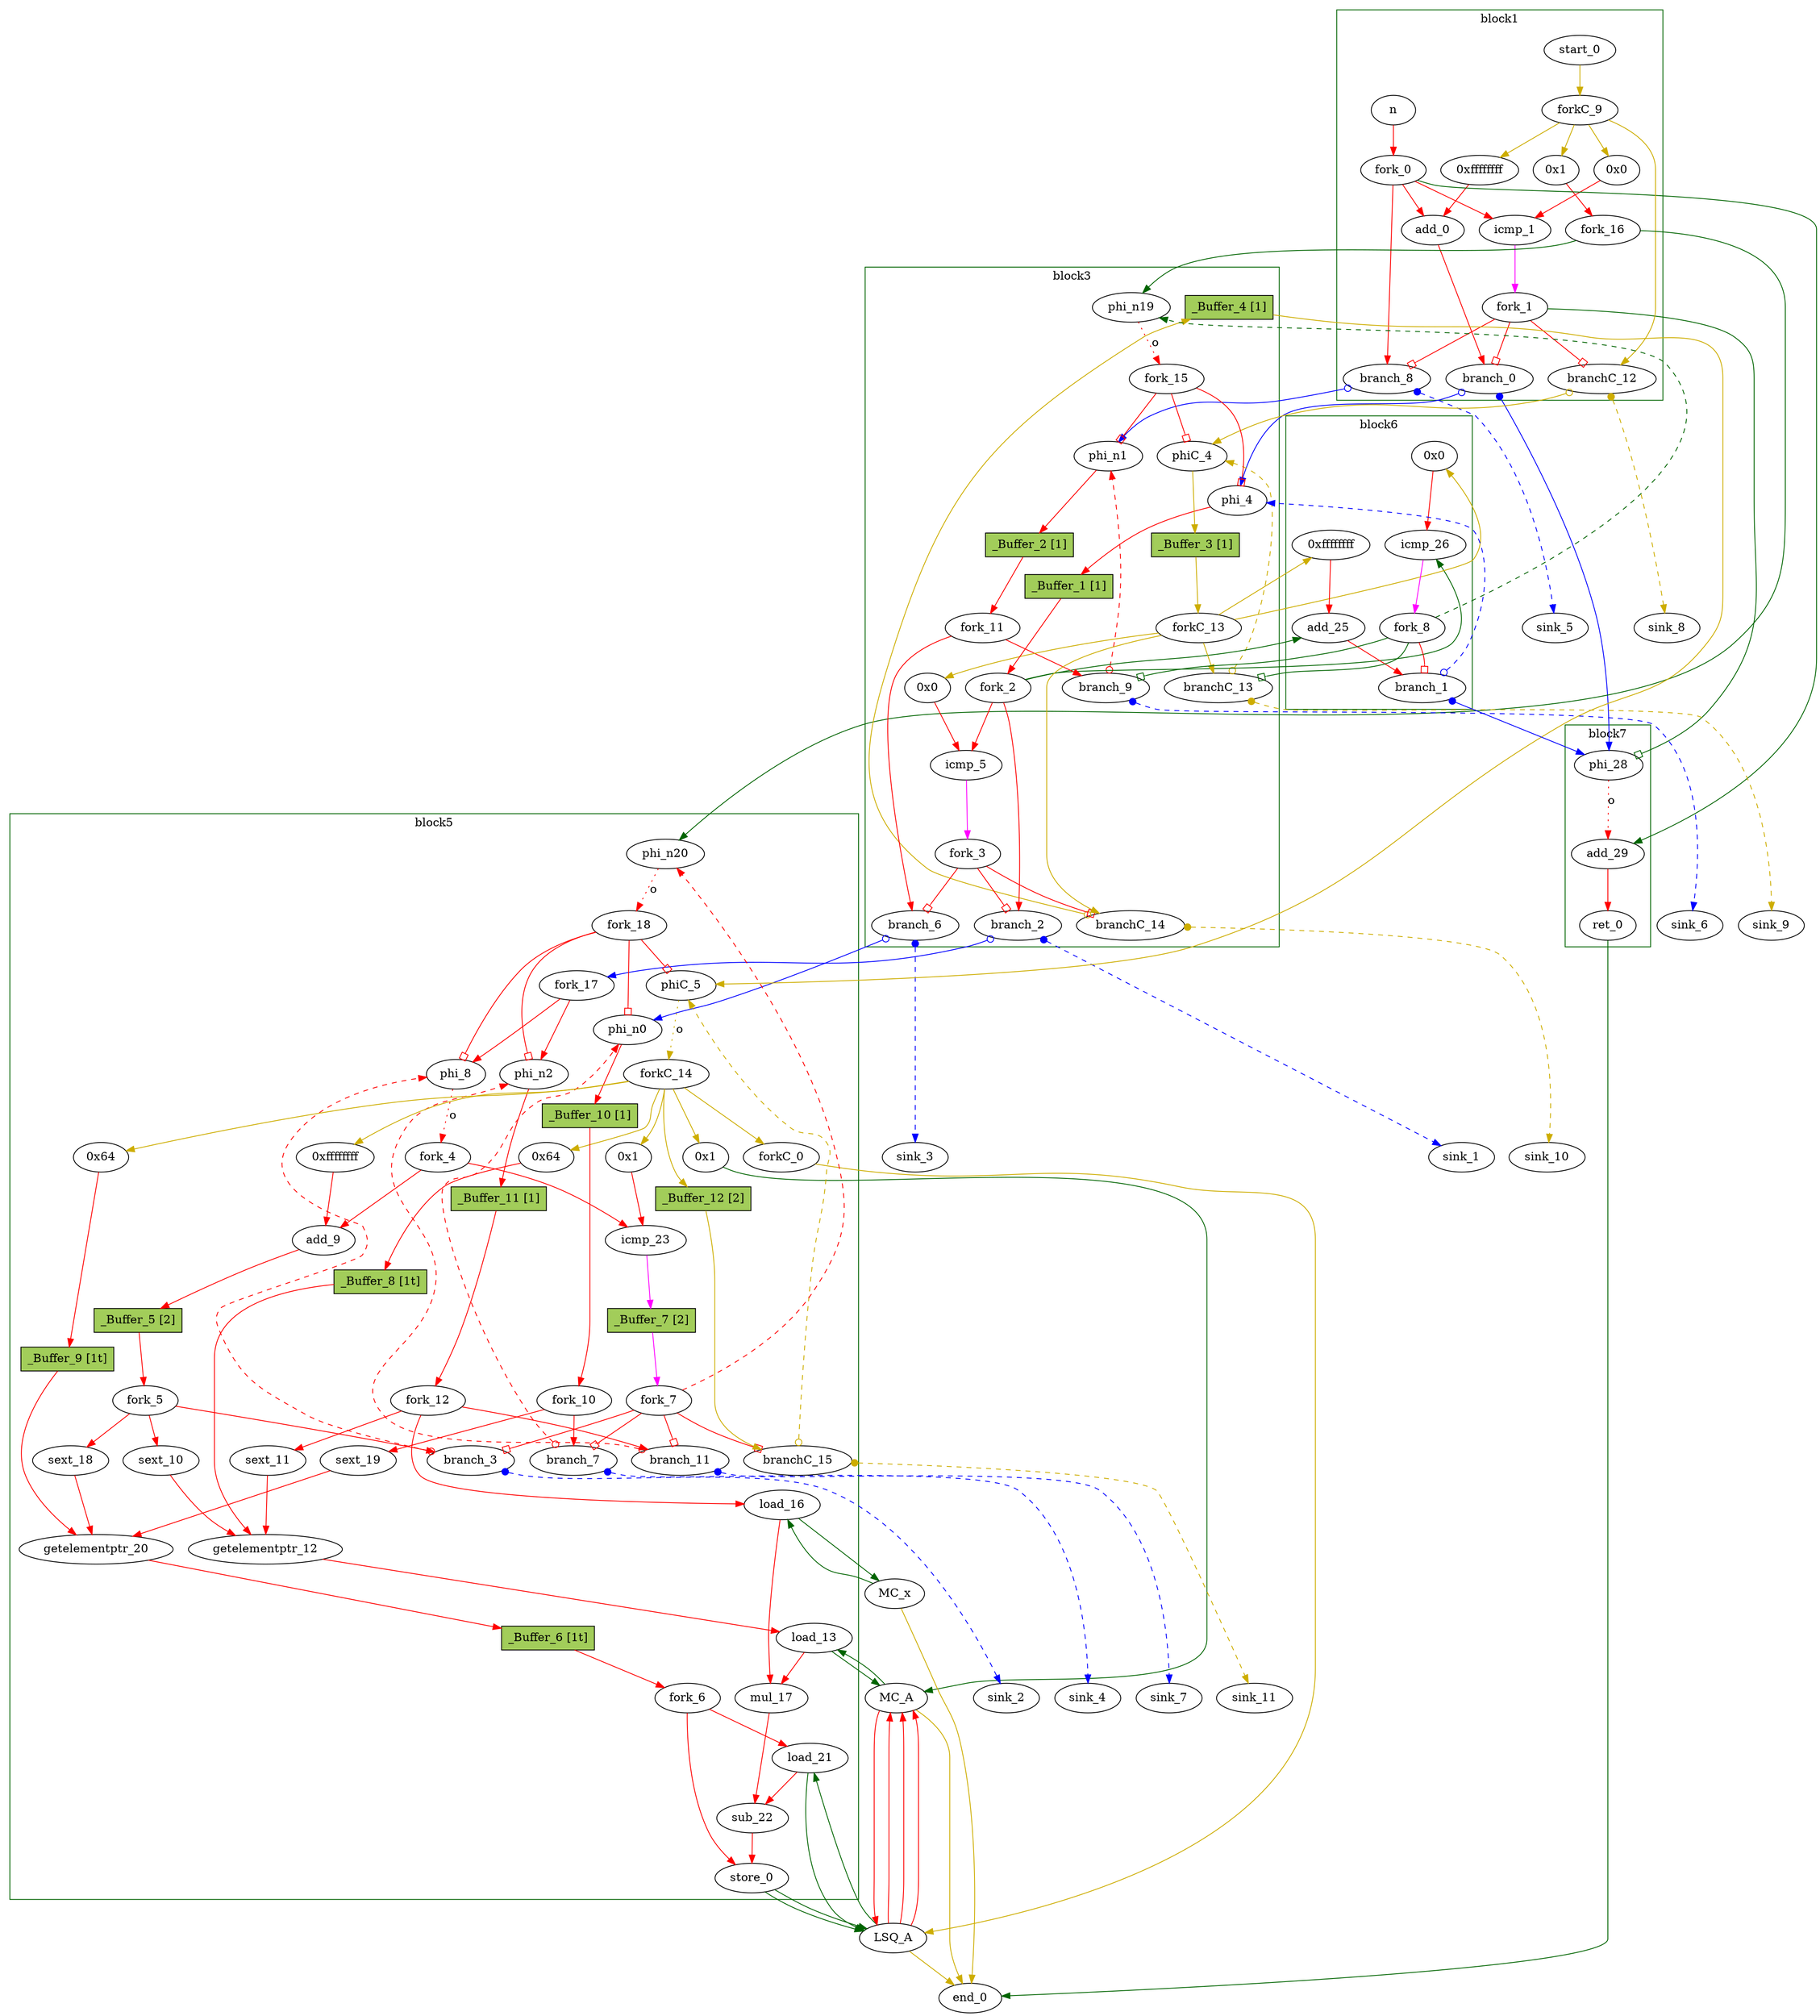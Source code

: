 // Number of blocks: 104
// Number of channels: 174
Digraph G {

  // Blocks
subgraph cluster_1 {
color = "darkgreen"
label = "block1"
  n [type=Entry, in="in1:32", out="out1:32", bbID = 1,  shape=oval];
  cst_0 [type=Constant, in="in1:32", out="out1:32", bbID = 1, value="0xffffffff", label="0xffffffff",  shape=oval];
  add_0 [type=Operator, in="in1:32 in2:32", out="out1:32", op = "add_op", delay=1.693, bbID = 1,  shape=oval];
  cst_1 [type=Constant, in="in1:32", out="out1:32", bbID = 1, value="0x0", label="0x0",  shape=oval];
  icmp_1 [type=Operator, in="in1:32 in2:32", out="out1:1", op = "icmp_sgt_op", delay=1.53, bbID = 1,  shape=oval];
  start_0 [type=Entry, in="in1:0", out="out1:0", bbID = 1,  shape=oval];
  branch_0 [type=Branch, in="in1:32 in2?:1*i", out="out1+:32 out2-:32", bbID = 1,  shape=oval];
  cst_10 [type=Constant, in="in1:32", out="out1:32", bbID = 1, value="0x1", label="0x1",  shape=oval];
  branch_8 [type=Branch, in="in1:32 in2?:1*i", out="out1+:32 out2-:32", bbID = 1,  shape=oval];
  branchC_12 [type=Branch, in="in1:0 in2?:1*i", out="out1+:0 out2-:0", bbID = 1,  shape=oval];
  fork_0 [type=Fork, in="in1:32", out="out1:32 out2:32 out3:32 out4:32", bbID = 1,  shape=oval];
  fork_1 [type=Fork, in="in1:32", out="out1:32 out2:32 out3:32 out4:32", bbID = 1,  shape=oval];
  forkC_9 [type=Fork, in="in1:0", out="out1:0 out2:0 out3:0 out4:0", bbID = 1,  shape=oval];
  fork_16 [type=Fork, in="in1:32", out="out1:32 out2:32", bbID = 1,  shape=oval];
}
subgraph cluster_2 {
color = "darkgreen"
label = "block2"
}
subgraph cluster_3 {
color = "darkgreen"
label = "block3"
  phi_4 [type=Mux, in="in1?:1 in2:32 in3:32", out="out1:32", delay=0.366, bbID = 3,  shape=oval];
  cst_2 [type=Constant, in="in1:32", out="out1:32", bbID = 3, value="0x0", label="0x0",  shape=oval];
  icmp_5 [type=Operator, in="in1:32 in2:32", out="out1:1", op = "icmp_sgt_op", delay=1.53, bbID = 3,  shape=oval];
  phi_n1 [type=Mux, in="in1?:1 in2:32 in3:32", out="out1:32", delay=0.366, bbID = 3,  shape=oval];
  phiC_4 [type=Mux, in="in1?:1 in2:0 in3:0", out="out1:0", delay=0.166, bbID = 3,  shape=oval];
  phi_n19 [type=Merge, in="in1:32 in2:32*i", out="out1:32", delay=0.366, bbID = 3,  shape=oval];
  branch_2 [type=Branch, in="in1:32 in2?:1*i", out="out1+:32 out2-:32", bbID = 3,  shape=oval];
  branch_6 [type=Branch, in="in1:32 in2?:1*i", out="out1+:32 out2-:32", bbID = 3,  shape=oval];
  branch_9 [type=Branch, in="in1:32 in2?:1*i", out="out1+:32 out2-:32", bbID = 3,  shape=oval];
  branchC_13 [type=Branch, in="in1:0 in2?:1*i", out="out1+:0 out2-:0", bbID = 3,  shape=oval];
  branchC_14 [type=Branch, in="in1:0 in2?:1*i", out="out1+:0 out2-:0", bbID = 3,  shape=oval];
  fork_2 [type=Fork, in="in1:32", out="out1:32 out2:32 out3:32 out4:32", bbID = 3,  shape=oval];
  fork_3 [type=Fork, in="in1:32", out="out1:32 out2:32 out3:32", bbID = 3,  shape=oval];
  fork_11 [type=Fork, in="in1:32", out="out1:32 out2:32", bbID = 3,  shape=oval];
  forkC_13 [type=Fork, in="in1:0", out="out1:0 out2:0 out3:0 out4:0 out5:0", bbID = 3,  shape=oval];
  fork_15 [type=Fork, in="in1:32", out="out1:32 out2:32 out3:32", bbID = 3,  shape=oval];
  _Buffer_1 [type=Buffer, in="in1:32", out="out1:32", bbID = 3, slots=1, transparent=false, label="_Buffer_1 [1]",  shape=box, style=filled, fillcolor=darkolivegreen3, height = 0.4];
  _Buffer_2 [type=Buffer, in="in1:32", out="out1:32", bbID = 3, slots=1, transparent=false, label="_Buffer_2 [1]",  shape=box, style=filled, fillcolor=darkolivegreen3, height = 0.4];
  _Buffer_3 [type=Buffer, in="in1:0", out="out1:0", bbID = 3, slots=1, transparent=false, label="_Buffer_3 [1]",  shape=box, style=filled, fillcolor=darkolivegreen3, height = 0.4];
  _Buffer_4 [type=Buffer, in="in1:0", out="out1:0", bbID = 3, slots=1, transparent=false, label="_Buffer_4 [1]",  shape=box, style=filled, fillcolor=darkolivegreen3, height = 0.4];
}
subgraph cluster_4 {
color = "darkgreen"
label = "block4"
}
subgraph cluster_5 {
color = "darkgreen"
label = "block5"
  phi_8 [type=Mux, in="in1?:1 in2:32 in3:32", out="out1:32", delay=0.366, bbID = 5,  shape=oval];
  cst_3 [type=Constant, in="in1:32", out="out1:32", bbID = 5, value="0xffffffff", label="0xffffffff",  shape=oval];
  add_9 [type=Operator, in="in1:32 in2:32", out="out1:32", op = "add_op", delay=1.693, bbID = 5,  shape=oval];
  sext_10 [type=Operator, in="in1:32", out="out1:32", op = "sext_op", bbID = 5, retimingDiff=1,  shape=oval];
  sext_11 [type=Operator, in="in1:32", out="out1:32", op = "sext_op", bbID = 5, retimingDiff=1,  shape=oval];
  getelementptr_12 [type=Operator, in="in1:32 in2:32 in3:32", out="out1:32", op = "getelementptr_op", delay=2.966, constants=1, bbID = 5, retimingDiff=1,  shape=oval];
  load_13 [type=Operator, in="in1:32 in2:32", out="out1:32 out2:32", op = "mc_load_op", latency=2, bbID = 5, portID = 0, offset = 0, retimingDiff=2,  shape=oval];
  load_16 [type=Operator, in="in1:32 in2:32", out="out1:32 out2:32", op = "mc_load_op", latency=2, bbID = 5, portID = 0, offset = 0, retimingDiff=2,  shape=oval];
  mul_17 [type=Operator, in="in1:32 in2:32", out="out1:32", op = "mul_op", latency=4, bbID = 5, retimingDiff=4,  shape=oval];
  sext_18 [type=Operator, in="in1:32", out="out1:32", op = "sext_op", bbID = 5, retimingDiff=1,  shape=oval];
  sext_19 [type=Operator, in="in1:32", out="out1:32", op = "sext_op", bbID = 5, retimingDiff=1,  shape=oval];
  getelementptr_20 [type=Operator, in="in1:32 in2:32 in3:32", out="out1:32", op = "getelementptr_op", delay=2.966, constants=1, bbID = 5, retimingDiff=1,  shape=oval];
  load_21 [type=Operator, in="in1:32 in2:32", out="out1:32 out2:32", op = "lsq_load_op", latency=5, bbID = 5, portID = 0, offset = 0, retimingDiff=5,  shape=oval];
  sub_22 [type=Operator, in="in1:32 in2:32", out="out1:32", op = "sub_op", delay=1.693, bbID = 5, retimingDiff=7,  shape=oval];
  store_0 [type=Operator, in="in1:32 in2:32", out="out1:32 out2:32", op = "lsq_store_op", bbID = 5, portID = 0, offset = 1,  shape=oval];
  cst_4 [type=Constant, in="in1:32", out="out1:32", bbID = 5, value="0x1", label="0x1",  shape=oval];
  icmp_23 [type=Operator, in="in1:32 in2:32", out="out1:1", op = "icmp_sgt_op", delay=1.53, bbID = 5,  shape=oval];
  cst_7 [type=Constant, in="in1:32", out="out1:32", bbID = 5, value="0x64", label="0x64",  shape=oval];
  cst_8 [type=Constant, in="in1:32", out="out1:32", bbID = 5, value="0x64", label="0x64",  shape=oval];
  cst_9 [type=Constant, in="in1:32", out="out1:32", bbID = 5, value="0x1", label="0x1",  shape=oval];
  forkC_0 [type=Fork, in="in1:0", out="out1:0", bbID = 5,  shape=oval];
  phi_n0 [type=Mux, in="in1?:1 in2:32 in3:32", out="out1:32", delay=0.366, bbID = 5,  shape=oval];
  phi_n2 [type=Mux, in="in1?:1 in2:32 in3:32", out="out1:32", delay=0.366, bbID = 5,  shape=oval];
  phiC_5 [type=Mux, in="in1?:1 in2:0 in3:0", out="out1:0", delay=0.166, bbID = 5,  shape=oval];
  branch_3 [type=Branch, in="in1:32 in2?:1*i", out="out1+:32 out2-:32", bbID = 5, retimingDiff=1,  shape=oval];
  phi_n20 [type=Merge, in="in1:32 in2:32*i", out="out1:32", delay=0.366, bbID = 5,  shape=oval];
  branch_7 [type=Branch, in="in1:32 in2?:1*i", out="out1+:32 out2-:32", bbID = 5, retimingDiff=1,  shape=oval];
  branch_11 [type=Branch, in="in1:32 in2?:1*i", out="out1+:32 out2-:32", bbID = 5, retimingDiff=1,  shape=oval];
  branchC_15 [type=Branch, in="in1:0 in2?:1*i", out="out1+:0 out2-:0", bbID = 5, retimingDiff=1,  shape=oval];
  fork_17 [type=Fork, in="in1:32", out="out1:32 out2:32", bbID = 5,  shape=oval];
  fork_4 [type=Fork, in="in1:32", out="out1:32 out2:32", bbID = 5,  shape=oval];
  fork_5 [type=Fork, in="in1:32", out="out1:32 out2:32 out3:32", bbID = 5, retimingDiff=1,  shape=oval];
  fork_6 [type=Fork, in="in1:32", out="out1:32 out2:32", bbID = 5, retimingDiff=2,  shape=oval];
  fork_7 [type=Fork, in="in1:32", out="out1:32 out2:32 out3:32 out4:32 out5:32", bbID = 5, retimingDiff=1,  shape=oval];
  fork_10 [type=Fork, in="in1:32", out="out1:32 out2:32", bbID = 5, retimingDiff=1,  shape=oval];
  fork_12 [type=Fork, in="in1:32", out="out1:32 out2:32 out3:32", bbID = 5, retimingDiff=1,  shape=oval];
  forkC_14 [type=Fork, in="in1:0", out="out1:0 out2:0 out3:0 out4:0 out5:0 out6:0 out7:0", bbID = 5,  shape=oval];
  fork_18 [type=Fork, in="in1:32", out="out1:32 out2:32 out3:32 out4:32", bbID = 5,  shape=oval];
  _Buffer_5 [type=Buffer, in="in1:32", out="out1:32", bbID = 5, slots=2, transparent=false, label="_Buffer_5 [2]",  shape=box, style=filled, fillcolor=darkolivegreen3, height = 0.4];
  _Buffer_6 [type=Buffer, in="in1:32", out="out1:32", bbID = 5, slots=1, transparent=true, label="_Buffer_6 [1t]",  shape=box, style=filled, fillcolor=darkolivegreen3, height = 0.4];
  _Buffer_7 [type=Buffer, in="in1:1", out="out1:1", bbID = 5, slots=2, transparent=false, label="_Buffer_7 [2]",  shape=box, style=filled, fillcolor=darkolivegreen3, height = 0.4];
  _Buffer_8 [type=Buffer, in="in1:32", out="out1:32", bbID = 5, slots=1, transparent=true, label="_Buffer_8 [1t]",  shape=box, style=filled, fillcolor=darkolivegreen3, height = 0.4];
  _Buffer_9 [type=Buffer, in="in1:32", out="out1:32", bbID = 5, slots=1, transparent=true, label="_Buffer_9 [1t]",  shape=box, style=filled, fillcolor=darkolivegreen3, height = 0.4];
  _Buffer_10 [type=Buffer, in="in1:32", out="out1:32", bbID = 5, slots=1, transparent=false, label="_Buffer_10 [1]",  shape=box, style=filled, fillcolor=darkolivegreen3, height = 0.4];
  _Buffer_11 [type=Buffer, in="in1:32", out="out1:32", bbID = 5, slots=1, transparent=false, label="_Buffer_11 [1]",  shape=box, style=filled, fillcolor=darkolivegreen3, height = 0.4];
  _Buffer_12 [type=Buffer, in="in1:0", out="out1:0", bbID = 5, slots=2, transparent=false, label="_Buffer_12 [2]",  shape=box, style=filled, fillcolor=darkolivegreen3, height = 0.4];
}
subgraph cluster_6 {
color = "darkgreen"
label = "block6"
  cst_5 [type=Constant, in="in1:32", out="out1:32", bbID = 6, value="0xffffffff", label="0xffffffff",  shape=oval];
  add_25 [type=Operator, in="in1:32 in2:32", out="out1:32", op = "add_op", delay=1.693, bbID = 6,  shape=oval];
  cst_6 [type=Constant, in="in1:32", out="out1:32", bbID = 6, value="0x0", label="0x0",  shape=oval];
  icmp_26 [type=Operator, in="in1:32 in2:32", out="out1:1", op = "icmp_sgt_op", delay=1.53, bbID = 6,  shape=oval];
  branch_1 [type=Branch, in="in1:32 in2?:1*i", out="out1+:32 out2-:32", bbID = 6,  shape=oval];
  fork_8 [type=Fork, in="in1:32", out="out1:32 out2:32 out3:32 out4:32", bbID = 6,  shape=oval];
}
subgraph cluster_7 {
color = "darkgreen"
label = "block7"
  phi_28 [type=Mux, in="in1?:1 in2:32 in3:32", out="out1:32", delay=0.366, bbID = 7,  shape=oval];
  add_29 [type=Operator, in="in1:32 in2:32", out="out1:32", op = "add_op", delay=1.693, bbID = 7,  shape=oval];
  ret_0 [type=Operator, in="in1:32", out="out1:32", op = "ret_op", bbID = 7,  shape=oval];
}
  LSQ_A [type=LSQ, in="in1:0*c0 in2:32*l0a in3:32*s0a in4:32*s0d in5:32*x0d", out="out1:32*l0d out2:0*e out3:32*x0a out4:32*y0a out5:32*y0d", bbID = 0, memory = "A", bbcount = 1, ldcount = 1, stcount = 1, fifoDepth = 16, numLoads = "{1}", numStores = "{1}", loadOffsets = "{{0;0;0;0;0;0;0;0;0;0;0;0;0;0;0;0}}", storeOffsets = "{{1;0;0;0;0;0;0;0;0;0;0;0;0;0;0;0}}", loadPorts = "{{0;0;0;0;0;0;0;0;0;0;0;0;0;0;0;0}}", storePorts = "{{0;0;0;0;0;0;0;0;0;0;0;0;0;0;0;0}}", ];
  MC_A [type=MC, in="in1:32*c0 in2:32*l0a in3:32*l1a in4:32*s0a in5:32*s0d", out="out1:32*l0d out2:32*l1d out3:0*e", bbID = 0, memory = "A", bbcount = 1, ldcount = 2, stcount = 1, ];
  MC_x [type=MC, in="in1:32*l0a", out="out1:32*l0d out2:0*e", bbID = 0, memory = "x", bbcount = 0, ldcount = 1, stcount = 0, ];
  sink_1 [type=Sink, in="in1:32", bbID = 0,  shape=oval];
  sink_2 [type=Sink, in="in1:32", bbID = 0,  shape=oval];
  sink_3 [type=Sink, in="in1:32", bbID = 0,  shape=oval];
  sink_4 [type=Sink, in="in1:32", bbID = 0,  shape=oval];
  sink_5 [type=Sink, in="in1:32", bbID = 0,  shape=oval];
  sink_6 [type=Sink, in="in1:32", bbID = 0,  shape=oval];
  sink_7 [type=Sink, in="in1:32", bbID = 0,  shape=oval];
  sink_8 [type=Sink, in="in1:0", bbID = 0,  shape=oval];
  sink_9 [type=Sink, in="in1:0", bbID = 0,  shape=oval];
  sink_10 [type=Sink, in="in1:0", bbID = 0,  shape=oval];
  sink_11 [type=Sink, in="in1:0", bbID = 0,  shape=oval];
  end_0 [type=Exit, in="in1:0*e in2:0*e in3:0*e in4:32", out="out1:32", bbID = 0,  shape=oval];

  // Channels
  n -> fork_0 [from=out1, to=in1, arrowhead=normal, color=red];
  cst_0 -> add_0 [from=out1, to=in2, arrowhead=normal, color=red];
  add_0 -> branch_0 [from=out1, to=in1, arrowhead=normal, color=red];
  cst_1 -> icmp_1 [from=out1, to=in2, arrowhead=normal, color=red];
  icmp_1 -> fork_1 [from=out1, to=in1, arrowhead=normal, color=magenta];
  start_0 -> forkC_9 [from=out1, to=in1, arrowhead=normal, color=gold3];
  branch_0 -> phi_4 [from=out2, to=in3, dir=both, arrowtail=odot, arrowhead=normal, color=blue];
  branch_0 -> phi_28 [from=out1, to=in2, dir=both, arrowtail=dot, arrowhead=normal, color=blue];
  cst_10 -> fork_16 [from=out1, to=in1, arrowhead=normal, color=red];
  branch_8 -> phi_n1 [from=out2, to=in3, dir=both, arrowtail=odot, arrowhead=normal, color=blue];
  branch_8 -> sink_5 [from=out1, to=in1, dir=both, arrowtail=dot, arrowhead=normal, color=blue, style=dashed, minlen = 3];
  branchC_12 -> phiC_4 [from=out2, to=in3, dir=both, arrowtail=odot, arrowhead=normal, color=gold3];
  branchC_12 -> sink_8 [from=out1, to=in1, dir=both, arrowtail=dot, arrowhead=normal, color=gold3, style=dashed, minlen = 3];
  fork_0 -> add_0 [from=out1, to=in1, arrowhead=normal, color=red];
  fork_0 -> icmp_1 [from=out2, to=in1, arrowhead=normal, color=red];
  fork_0 -> branch_8 [from=out3, to=in1, arrowhead=normal, color=red];
  fork_0 -> add_29 [from=out4, to=in2, arrowhead=normal, color=darkgreen];
  fork_1 -> branch_0 [from=out1, to=in2, arrowhead=obox, color=red];
  fork_1 -> branch_8 [from=out2, to=in2, arrowhead=obox, color=red];
  fork_1 -> branchC_12 [from=out3, to=in2, arrowhead=obox, color=red];
  fork_1 -> phi_28 [from=out4, to=in1, arrowhead=obox, color=darkgreen];
  forkC_9 -> cst_0 [from=out1, to=in1, arrowhead=normal, color=gold3];
  forkC_9 -> cst_1 [from=out2, to=in1, arrowhead=normal, color=gold3];
  forkC_9 -> cst_10 [from=out4, to=in1, arrowhead=normal, color=gold3];
  forkC_9 -> branchC_12 [from=out3, to=in1, arrowhead=normal, color=gold3];
  fork_16 -> phi_n19 [from=out1, to=in1, arrowhead=normal, color=darkgreen];
  fork_16 -> phi_n20 [from=out2, to=in1, arrowhead=normal, color=darkgreen];
  phi_4 -> _Buffer_1 [from=out1, to=in1, arrowhead=normal, color=red];
  cst_2 -> icmp_5 [from=out1, to=in2, arrowhead=normal, color=red];
  icmp_5 -> fork_3 [from=out1, to=in1, arrowhead=normal, color=magenta];
  phi_n1 -> _Buffer_2 [from=out1, to=in1, arrowhead=normal, color=red];
  phiC_4 -> _Buffer_3 [from=out1, to=in1, arrowhead=normal, color=gold3];
  phi_n19 -> fork_15 [from=out1, to=in1, arrowhead=normal, color=red, slots=1, style=dotted, label="o", transparent=true];
  branch_2 -> fork_17 [from=out2, to=in1, dir=both, arrowtail=odot, arrowhead=normal, color=blue];
  branch_2 -> sink_1 [from=out1, to=in1, dir=both, arrowtail=dot, arrowhead=normal, color=blue, style=dashed, minlen = 3];
  branch_6 -> phi_n0 [from=out2, to=in3, dir=both, arrowtail=odot, arrowhead=normal, color=blue];
  branch_6 -> sink_3 [from=out1, to=in1, dir=both, arrowtail=dot, arrowhead=normal, color=blue, style=dashed, minlen = 3];
  branch_9 -> phi_n1 [from=out2, to=in2, dir=both, arrowtail=odot, arrowhead=normal, color=red, constraint=false, style=dashed, minlen = 3];
  branch_9 -> sink_6 [from=out1, to=in1, dir=both, arrowtail=dot, arrowhead=normal, color=blue, style=dashed, minlen = 3];
  branchC_13 -> phiC_4 [from=out2, to=in2, dir=both, arrowtail=odot, arrowhead=normal, color=gold3, constraint=false, style=dashed, minlen = 3];
  branchC_13 -> sink_9 [from=out1, to=in1, dir=both, arrowtail=dot, arrowhead=normal, color=gold3, style=dashed, minlen = 3];
  branchC_14 -> _Buffer_4 [from=out2, to=in1, dir=both, arrowtail=odot, arrowhead=normal, color=gold3, constraint=false];
  branchC_14 -> sink_10 [from=out1, to=in1, dir=both, arrowtail=dot, arrowhead=normal, color=gold3, style=dashed, minlen = 3];
  fork_2 -> icmp_5 [from=out1, to=in1, arrowhead=normal, color=red];
  fork_2 -> branch_2 [from=out4, to=in1, arrowhead=normal, color=red];
  fork_2 -> add_25 [from=out2, to=in1, arrowhead=normal, color=darkgreen];
  fork_2 -> icmp_26 [from=out3, to=in1, arrowhead=normal, color=darkgreen];
  fork_3 -> branch_2 [from=out1, to=in2, arrowhead=obox, color=red];
  fork_3 -> branch_6 [from=out2, to=in2, arrowhead=obox, color=red];
  fork_3 -> branchC_14 [from=out3, to=in2, arrowhead=obox, color=red];
  fork_11 -> branch_6 [from=out1, to=in1, arrowhead=normal, color=red];
  fork_11 -> branch_9 [from=out2, to=in1, arrowhead=normal, color=red];
  forkC_13 -> cst_2 [from=out1, to=in1, arrowhead=normal, color=gold3];
  forkC_13 -> branchC_13 [from=out2, to=in1, arrowhead=normal, color=gold3];
  forkC_13 -> branchC_14 [from=out3, to=in1, arrowhead=normal, color=gold3];
  forkC_13 -> cst_5 [from=out4, to=in1, arrowhead=normal, color=gold3];
  forkC_13 -> cst_6 [from=out5, to=in1, arrowhead=normal, color=gold3];
  fork_15 -> phi_4 [from=out1, to=in1, arrowhead=obox, color=red];
  fork_15 -> phi_n1 [from=out2, to=in1, arrowhead=obox, color=red];
  fork_15 -> phiC_4 [from=out3, to=in1, arrowhead=obox, color=red];
  phi_8 -> fork_4 [from=out1, to=in1, arrowhead=normal, color=red, slots=1, style=dotted, label="o", transparent=true];
  cst_3 -> add_9 [from=out1, to=in2, arrowhead=normal, color=red];
  add_9 -> _Buffer_5 [from=out1, to=in1, arrowhead=normal, color=red];
  sext_10 -> getelementptr_12 [from=out1, to=in1, arrowhead=normal, color=red];
  sext_11 -> getelementptr_12 [from=out1, to=in2, arrowhead=normal, color=red];
  getelementptr_12 -> load_13 [from=out1, to=in2, arrowhead=normal, color=red];
  load_13 -> mul_17 [from=out1, to=in1, arrowhead=normal, color=red];
  load_13 -> MC_A [from=out2, to=in2, arrowhead=normal, color=darkgreen];
  load_16 -> mul_17 [from=out1, to=in2, arrowhead=normal, color=red];
  load_16 -> MC_x [from=out2, to=in1, arrowhead=normal, color=darkgreen];
  mul_17 -> sub_22 [from=out1, to=in2, arrowhead=normal, color=red];
  sext_18 -> getelementptr_20 [from=out1, to=in1, arrowhead=normal, color=red];
  sext_19 -> getelementptr_20 [from=out1, to=in2, arrowhead=normal, color=red];
  getelementptr_20 -> _Buffer_6 [from=out1, to=in1, arrowhead=normal, color=red];
  load_21 -> sub_22 [from=out1, to=in1, arrowhead=normal, color=red];
  load_21 -> LSQ_A [from=out2, to=in2, arrowhead=normal, color=darkgreen];
  sub_22 -> store_0 [from=out1, to=in1, arrowhead=normal, color=red];
  store_0 -> LSQ_A [from=out2, to=in3, arrowhead=normal, color=darkgreen];
  store_0 -> LSQ_A [from=out1, to=in4, arrowhead=normal, color=darkgreen];
  cst_4 -> icmp_23 [from=out1, to=in2, arrowhead=normal, color=red];
  icmp_23 -> _Buffer_7 [from=out1, to=in1, arrowhead=normal, color=magenta];
  cst_7 -> _Buffer_8 [from=out1, to=in1, arrowhead=normal, color=red];
  cst_8 -> _Buffer_9 [from=out1, to=in1, arrowhead=normal, color=red];
  cst_9 -> MC_A [from=out1, to=in1, arrowhead=normal, color=darkgreen];
  forkC_0 -> LSQ_A [from=out1, to=in1, arrowhead=normal, color=gold3];
  phi_n0 -> _Buffer_10 [from=out1, to=in1, arrowhead=normal, color=red];
  phi_n2 -> _Buffer_11 [from=out1, to=in1, arrowhead=normal, color=red];
  phiC_5 -> forkC_14 [from=out1, to=in1, arrowhead=normal, color=gold3, slots=1, style=dotted, label="o", transparent=true];
  branch_3 -> phi_8 [from=out2, to=in2, dir=both, arrowtail=odot, arrowhead=normal, color=red, constraint=false, style=dashed, minlen = 3];
  branch_3 -> sink_2 [from=out1, to=in1, dir=both, arrowtail=dot, arrowhead=normal, color=blue, style=dashed, minlen = 3];
  phi_n20 -> fork_18 [from=out1, to=in1, arrowhead=normal, color=red, slots=1, style=dotted, label="o", transparent=true];
  branch_7 -> phi_n0 [from=out2, to=in2, dir=both, arrowtail=odot, arrowhead=normal, color=red, constraint=false, style=dashed, minlen = 3];
  branch_7 -> sink_4 [from=out1, to=in1, dir=both, arrowtail=dot, arrowhead=normal, color=blue, style=dashed, minlen = 3];
  branch_11 -> phi_n2 [from=out2, to=in2, dir=both, arrowtail=odot, arrowhead=normal, color=red, constraint=false, style=dashed, minlen = 3];
  branch_11 -> sink_7 [from=out1, to=in1, dir=both, arrowtail=dot, arrowhead=normal, color=blue, style=dashed, minlen = 3];
  branchC_15 -> phiC_5 [from=out2, to=in2, dir=both, arrowtail=odot, arrowhead=normal, color=gold3, constraint=false, style=dashed, minlen = 3];
  branchC_15 -> sink_11 [from=out1, to=in1, dir=both, arrowtail=dot, arrowhead=normal, color=gold3, style=dashed, minlen = 3];
  fork_17 -> phi_8 [from=out1, to=in3, arrowhead=normal, color=red];
  fork_17 -> phi_n2 [from=out2, to=in3, arrowhead=normal, color=red];
  fork_4 -> add_9 [from=out1, to=in1, arrowhead=normal, color=red];
  fork_4 -> icmp_23 [from=out2, to=in1, arrowhead=normal, color=red];
  fork_5 -> sext_10 [from=out1, to=in1, arrowhead=normal, color=red];
  fork_5 -> sext_18 [from=out2, to=in1, arrowhead=normal, color=red];
  fork_5 -> branch_3 [from=out3, to=in1, arrowhead=normal, color=red];
  fork_6 -> load_21 [from=out1, to=in2, arrowhead=normal, color=red];
  fork_6 -> store_0 [from=out2, to=in2, arrowhead=normal, color=red];
  fork_7 -> branch_3 [from=out1, to=in2, arrowhead=obox, color=red];
  fork_7 -> phi_n20 [from=out2, to=in2, arrowhead=normal, color=red, constraint=false, style=dashed, minlen = 3];
  fork_7 -> branch_7 [from=out3, to=in2, arrowhead=obox, color=red];
  fork_7 -> branch_11 [from=out4, to=in2, arrowhead=obox, color=red];
  fork_7 -> branchC_15 [from=out5, to=in2, arrowhead=obox, color=red];
  fork_10 -> sext_19 [from=out1, to=in1, arrowhead=normal, color=red];
  fork_10 -> branch_7 [from=out2, to=in1, arrowhead=normal, color=red];
  fork_12 -> sext_11 [from=out1, to=in1, arrowhead=normal, color=red];
  fork_12 -> load_16 [from=out3, to=in2, arrowhead=normal, color=red];
  fork_12 -> branch_11 [from=out2, to=in1, arrowhead=normal, color=red];
  forkC_14 -> cst_3 [from=out1, to=in1, arrowhead=normal, color=gold3];
  forkC_14 -> cst_4 [from=out3, to=in1, arrowhead=normal, color=gold3];
  forkC_14 -> cst_7 [from=out4, to=in1, arrowhead=normal, color=gold3];
  forkC_14 -> cst_8 [from=out5, to=in1, arrowhead=normal, color=gold3];
  forkC_14 -> cst_9 [from=out6, to=in1, arrowhead=normal, color=gold3];
  forkC_14 -> forkC_0 [from=out7, to=in1, arrowhead=normal, color=gold3];
  forkC_14 -> _Buffer_12 [from=out2, to=in1, arrowhead=normal, color=gold3];
  fork_18 -> phi_8 [from=out1, to=in1, arrowhead=obox, color=red];
  fork_18 -> phi_n0 [from=out2, to=in1, arrowhead=obox, color=red];
  fork_18 -> phi_n2 [from=out3, to=in1, arrowhead=obox, color=red];
  fork_18 -> phiC_5 [from=out4, to=in1, arrowhead=obox, color=red];
  cst_5 -> add_25 [from=out1, to=in2, arrowhead=normal, color=red];
  add_25 -> branch_1 [from=out1, to=in1, arrowhead=normal, color=red];
  cst_6 -> icmp_26 [from=out1, to=in2, arrowhead=normal, color=red];
  icmp_26 -> fork_8 [from=out1, to=in1, arrowhead=normal, color=magenta];
  branch_1 -> phi_4 [from=out2, to=in2, dir=both, arrowtail=odot, arrowhead=normal, color=blue, style=dashed, minlen = 3];
  branch_1 -> phi_28 [from=out1, to=in3, dir=both, arrowtail=dot, arrowhead=normal, color=blue];
  fork_8 -> phi_n19 [from=out2, to=in2, arrowhead=normal, color=darkgreen, style=dashed, minlen = 3];
  fork_8 -> branch_9 [from=out3, to=in2, arrowhead=obox, color=darkgreen];
  fork_8 -> branchC_13 [from=out4, to=in2, arrowhead=obox, color=darkgreen];
  fork_8 -> branch_1 [from=out1, to=in2, arrowhead=obox, color=red];
  phi_28 -> add_29 [from=out1, to=in1, arrowhead=normal, color=red, slots=1, style=dotted, label="o", transparent=true];
  add_29 -> ret_0 [from=out1, to=in1, arrowhead=normal, color=red];
  ret_0 -> end_0 [from=out1, to=in4, arrowhead=normal, color=darkgreen];
  LSQ_A -> load_21 [from=out1, to=in1, arrowhead=normal, color=darkgreen];
  LSQ_A -> MC_A [from=out3, to=in3, arrowhead=normal, color=red];
  LSQ_A -> MC_A [from=out4, to=in4, arrowhead=normal, color=red];
  LSQ_A -> MC_A [from=out5, to=in5, arrowhead=normal, color=red];
  LSQ_A -> end_0 [from=out2, to=in1, arrowhead=normal, color=gold3];
  MC_A -> load_13 [from=out1, to=in1, arrowhead=normal, color=darkgreen];
  MC_A -> LSQ_A [from=out2, to=in5, arrowhead=normal, color=red];
  MC_A -> end_0 [from=out3, to=in2, arrowhead=normal, color=gold3];
  MC_x -> load_16 [from=out1, to=in1, arrowhead=normal, color=darkgreen];
  MC_x -> end_0 [from=out2, to=in3, arrowhead=normal, color=gold3];
  _Buffer_1 -> fork_2 [from=out1, to=in1, arrowhead=normal, color=red];
  _Buffer_2 -> fork_11 [from=out1, to=in1, arrowhead=normal, color=red];
  _Buffer_3 -> forkC_13 [from=out1, to=in1, arrowhead=normal, color=gold3];
  _Buffer_4 -> phiC_5 [from=out1, to=in3, arrowhead=normal, color=gold3];
  _Buffer_5 -> fork_5 [from=out1, to=in1, arrowhead=normal, color=red];
  _Buffer_6 -> fork_6 [from=out1, to=in1, arrowhead=normal, color=red];
  _Buffer_7 -> fork_7 [from=out1, to=in1, arrowhead=normal, color=magenta];
  _Buffer_8 -> getelementptr_12 [from=out1, to=in3, arrowhead=normal, color=red];
  _Buffer_9 -> getelementptr_20 [from=out1, to=in3, arrowhead=normal, color=red];
  _Buffer_10 -> fork_10 [from=out1, to=in1, arrowhead=normal, color=red];
  _Buffer_11 -> fork_12 [from=out1, to=in1, arrowhead=normal, color=red];
  _Buffer_12 -> branchC_15 [from=out1, to=in1, arrowhead=normal, color=gold3];
}
